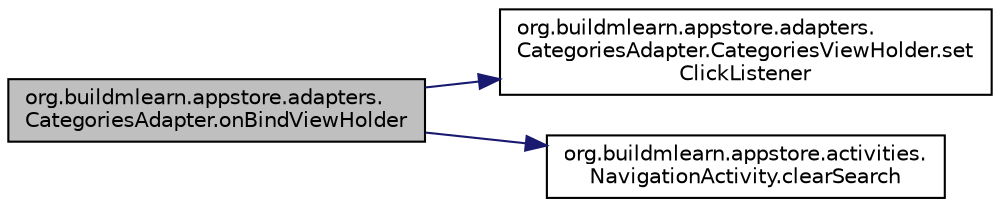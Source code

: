 digraph "org.buildmlearn.appstore.adapters.CategoriesAdapter.onBindViewHolder"
{
 // INTERACTIVE_SVG=YES
  bgcolor="transparent";
  edge [fontname="Helvetica",fontsize="10",labelfontname="Helvetica",labelfontsize="10"];
  node [fontname="Helvetica",fontsize="10",shape=record];
  rankdir="LR";
  Node1 [label="org.buildmlearn.appstore.adapters.\lCategoriesAdapter.onBindViewHolder",height=0.2,width=0.4,color="black", fillcolor="grey75", style="filled", fontcolor="black"];
  Node1 -> Node2 [color="midnightblue",fontsize="10",style="solid",fontname="Helvetica"];
  Node2 [label="org.buildmlearn.appstore.adapters.\lCategoriesAdapter.CategoriesViewHolder.set\lClickListener",height=0.2,width=0.4,color="black",URL="$dc/d9f/classorg_1_1buildmlearn_1_1appstore_1_1adapters_1_1_categories_adapter_1_1_categories_view_holder.html#a9d7e2c60134a2eb331c8112c3e00cfba"];
  Node1 -> Node3 [color="midnightblue",fontsize="10",style="solid",fontname="Helvetica"];
  Node3 [label="org.buildmlearn.appstore.activities.\lNavigationActivity.clearSearch",height=0.2,width=0.4,color="black",URL="$d0/d60/classorg_1_1buildmlearn_1_1appstore_1_1activities_1_1_navigation_activity.html#a3819b15bd7eeb6b579ffc4ae12bb289b",tooltip="It clears the text in the search tool and collapses the search tool. "];
}
